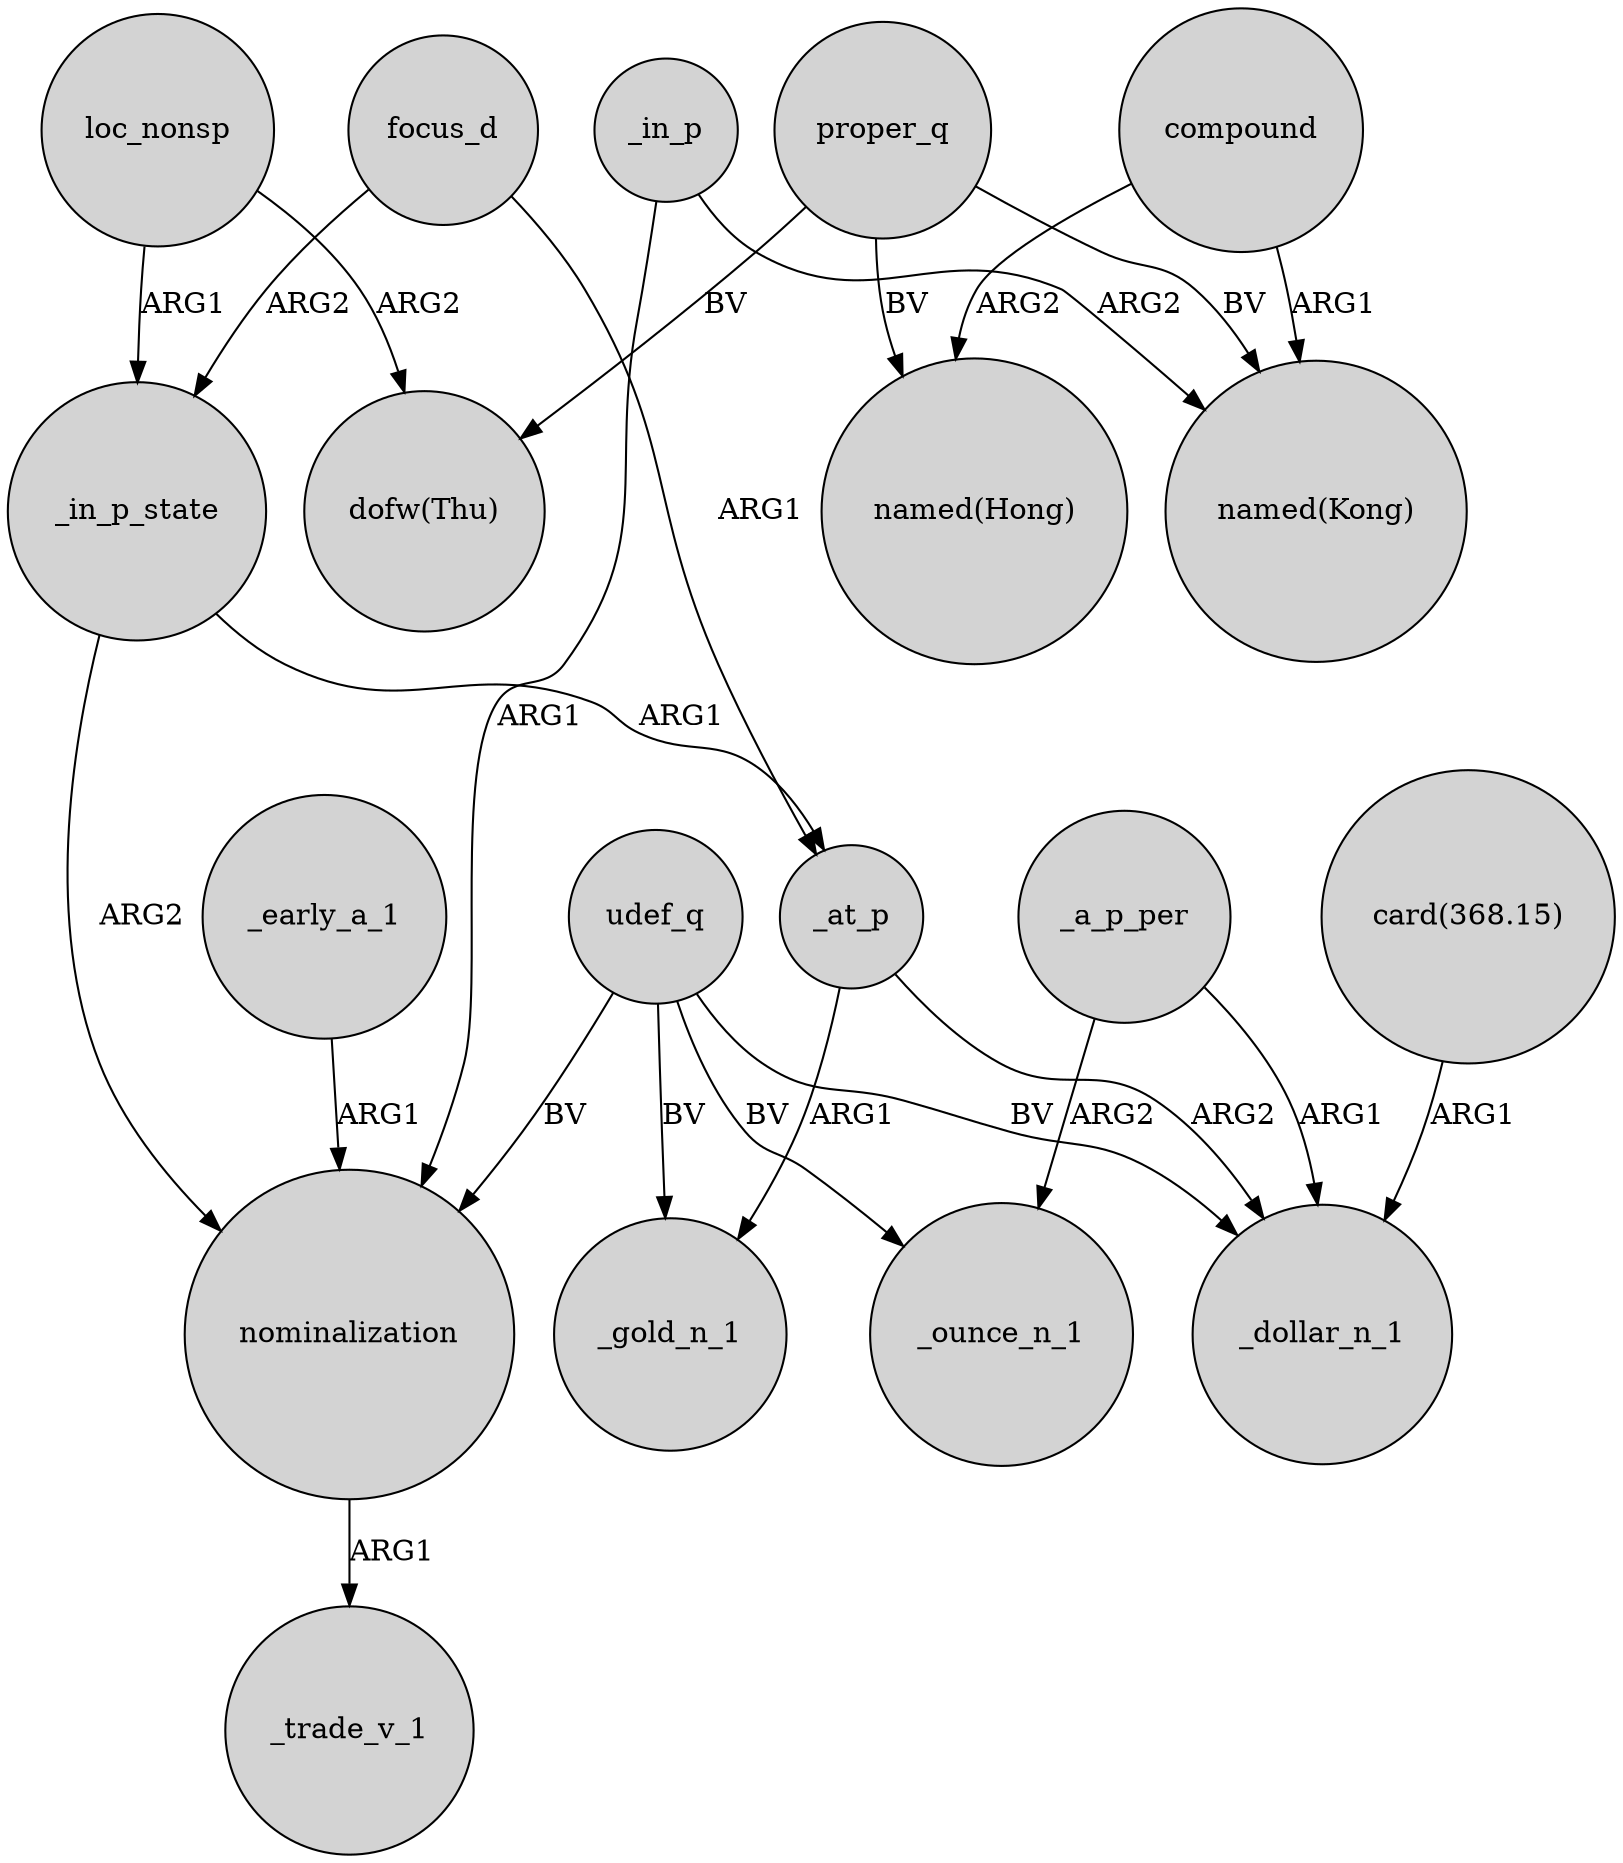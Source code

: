 digraph {
	node [shape=circle style=filled]
	_in_p_state -> nominalization [label=ARG2]
	focus_d -> _in_p_state [label=ARG2]
	_a_p_per -> _ounce_n_1 [label=ARG2]
	_in_p_state -> _at_p [label=ARG1]
	udef_q -> nominalization [label=BV]
	proper_q -> "dofw(Thu)" [label=BV]
	_early_a_1 -> nominalization [label=ARG1]
	_at_p -> _gold_n_1 [label=ARG1]
	_at_p -> _dollar_n_1 [label=ARG2]
	proper_q -> "named(Kong)" [label=BV]
	compound -> "named(Hong)" [label=ARG2]
	udef_q -> _dollar_n_1 [label=BV]
	compound -> "named(Kong)" [label=ARG1]
	focus_d -> _at_p [label=ARG1]
	_a_p_per -> _dollar_n_1 [label=ARG1]
	loc_nonsp -> "dofw(Thu)" [label=ARG2]
	"card(368.15)" -> _dollar_n_1 [label=ARG1]
	udef_q -> _gold_n_1 [label=BV]
	proper_q -> "named(Hong)" [label=BV]
	_in_p -> "named(Kong)" [label=ARG2]
	loc_nonsp -> _in_p_state [label=ARG1]
	nominalization -> _trade_v_1 [label=ARG1]
	_in_p -> nominalization [label=ARG1]
	udef_q -> _ounce_n_1 [label=BV]
}
